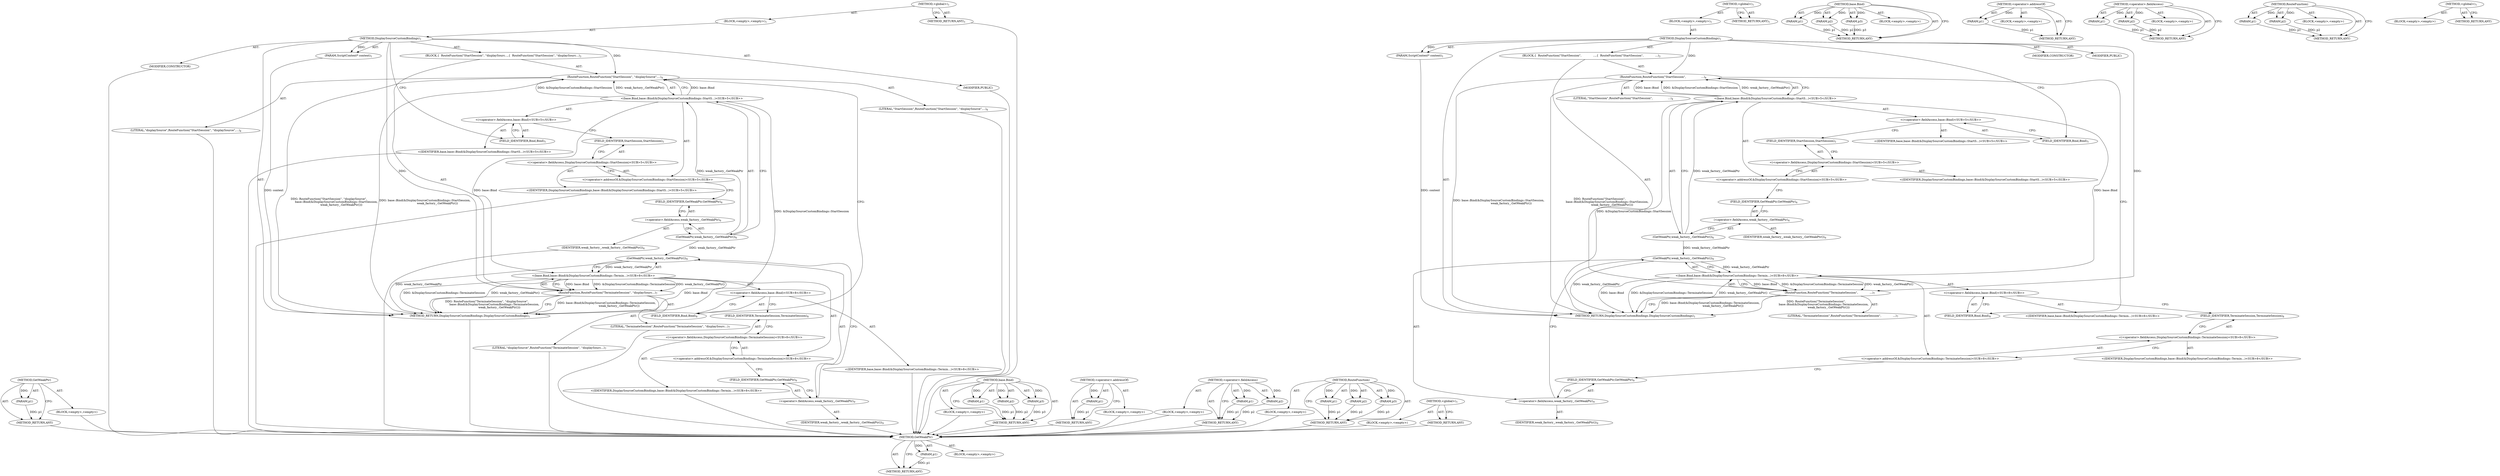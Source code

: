 digraph "&lt;global&gt;" {
vulnerable_86 [label=<(METHOD,GetWeakPtr)>];
vulnerable_87 [label=<(PARAM,p1)>];
vulnerable_88 [label=<(BLOCK,&lt;empty&gt;,&lt;empty&gt;)>];
vulnerable_89 [label=<(METHOD_RETURN,ANY)>];
vulnerable_6 [label=<(METHOD,&lt;global&gt;)<SUB>1</SUB>>];
vulnerable_7 [label=<(BLOCK,&lt;empty&gt;,&lt;empty&gt;)<SUB>1</SUB>>];
vulnerable_8 [label=<(METHOD,DisplaySourceCustomBindings)<SUB>1</SUB>>];
vulnerable_9 [label=<(PARAM,ScriptContext* context)<SUB>1</SUB>>];
vulnerable_10 [label=<(BLOCK,{
  RouteFunction(&quot;StartSession&quot;,
             ...,{
  RouteFunction(&quot;StartSession&quot;,
             ...)<SUB>3</SUB>>];
vulnerable_11 [label=<(RouteFunction,RouteFunction(&quot;StartSession&quot;,
                 ...)<SUB>4</SUB>>];
vulnerable_12 [label=<(LITERAL,&quot;StartSession&quot;,RouteFunction(&quot;StartSession&quot;,
                 ...)<SUB>4</SUB>>];
vulnerable_13 [label="<(base.Bind,base::Bind(&amp;DisplaySourceCustomBindings::StartS...)<SUB>5</SUB>>"];
vulnerable_14 [label="<(&lt;operator&gt;.fieldAccess,base::Bind)<SUB>5</SUB>>"];
vulnerable_15 [label="<(IDENTIFIER,base,base::Bind(&amp;DisplaySourceCustomBindings::StartS...)<SUB>5</SUB>>"];
vulnerable_16 [label=<(FIELD_IDENTIFIER,Bind,Bind)<SUB>5</SUB>>];
vulnerable_17 [label="<(&lt;operator&gt;.addressOf,&amp;DisplaySourceCustomBindings::StartSession)<SUB>5</SUB>>"];
vulnerable_18 [label="<(&lt;operator&gt;.fieldAccess,DisplaySourceCustomBindings::StartSession)<SUB>5</SUB>>"];
vulnerable_19 [label="<(IDENTIFIER,DisplaySourceCustomBindings,base::Bind(&amp;DisplaySourceCustomBindings::StartS...)<SUB>5</SUB>>"];
vulnerable_20 [label=<(FIELD_IDENTIFIER,StartSession,StartSession)<SUB>5</SUB>>];
vulnerable_21 [label=<(GetWeakPtr,weak_factory_.GetWeakPtr())<SUB>6</SUB>>];
vulnerable_22 [label=<(&lt;operator&gt;.fieldAccess,weak_factory_.GetWeakPtr)<SUB>6</SUB>>];
vulnerable_23 [label=<(IDENTIFIER,weak_factory_,weak_factory_.GetWeakPtr())<SUB>6</SUB>>];
vulnerable_24 [label=<(FIELD_IDENTIFIER,GetWeakPtr,GetWeakPtr)<SUB>6</SUB>>];
vulnerable_25 [label=<(RouteFunction,RouteFunction(&quot;TerminateSession&quot;,
             ...)<SUB>7</SUB>>];
vulnerable_26 [label=<(LITERAL,&quot;TerminateSession&quot;,RouteFunction(&quot;TerminateSession&quot;,
             ...)<SUB>7</SUB>>];
vulnerable_27 [label="<(base.Bind,base::Bind(&amp;DisplaySourceCustomBindings::Termin...)<SUB>8</SUB>>"];
vulnerable_28 [label="<(&lt;operator&gt;.fieldAccess,base::Bind)<SUB>8</SUB>>"];
vulnerable_29 [label="<(IDENTIFIER,base,base::Bind(&amp;DisplaySourceCustomBindings::Termin...)<SUB>8</SUB>>"];
vulnerable_30 [label=<(FIELD_IDENTIFIER,Bind,Bind)<SUB>8</SUB>>];
vulnerable_31 [label="<(&lt;operator&gt;.addressOf,&amp;DisplaySourceCustomBindings::TerminateSession)<SUB>8</SUB>>"];
vulnerable_32 [label="<(&lt;operator&gt;.fieldAccess,DisplaySourceCustomBindings::TerminateSession)<SUB>8</SUB>>"];
vulnerable_33 [label="<(IDENTIFIER,DisplaySourceCustomBindings,base::Bind(&amp;DisplaySourceCustomBindings::Termin...)<SUB>8</SUB>>"];
vulnerable_34 [label=<(FIELD_IDENTIFIER,TerminateSession,TerminateSession)<SUB>8</SUB>>];
vulnerable_35 [label=<(GetWeakPtr,weak_factory_.GetWeakPtr())<SUB>9</SUB>>];
vulnerable_36 [label=<(&lt;operator&gt;.fieldAccess,weak_factory_.GetWeakPtr)<SUB>9</SUB>>];
vulnerable_37 [label=<(IDENTIFIER,weak_factory_,weak_factory_.GetWeakPtr())<SUB>9</SUB>>];
vulnerable_38 [label=<(FIELD_IDENTIFIER,GetWeakPtr,GetWeakPtr)<SUB>9</SUB>>];
vulnerable_39 [label=<(MODIFIER,CONSTRUCTOR)>];
vulnerable_40 [label=<(MODIFIER,PUBLIC)>];
vulnerable_41 [label=<(METHOD_RETURN,DisplaySourceCustomBindings.DisplaySourceCustomBindings)<SUB>1</SUB>>];
vulnerable_43 [label=<(METHOD_RETURN,ANY)<SUB>1</SUB>>];
vulnerable_71 [label=<(METHOD,base.Bind)>];
vulnerable_72 [label=<(PARAM,p1)>];
vulnerable_73 [label=<(PARAM,p2)>];
vulnerable_74 [label=<(PARAM,p3)>];
vulnerable_75 [label=<(BLOCK,&lt;empty&gt;,&lt;empty&gt;)>];
vulnerable_76 [label=<(METHOD_RETURN,ANY)>];
vulnerable_82 [label=<(METHOD,&lt;operator&gt;.addressOf)>];
vulnerable_83 [label=<(PARAM,p1)>];
vulnerable_84 [label=<(BLOCK,&lt;empty&gt;,&lt;empty&gt;)>];
vulnerable_85 [label=<(METHOD_RETURN,ANY)>];
vulnerable_77 [label=<(METHOD,&lt;operator&gt;.fieldAccess)>];
vulnerable_78 [label=<(PARAM,p1)>];
vulnerable_79 [label=<(PARAM,p2)>];
vulnerable_80 [label=<(BLOCK,&lt;empty&gt;,&lt;empty&gt;)>];
vulnerable_81 [label=<(METHOD_RETURN,ANY)>];
vulnerable_66 [label=<(METHOD,RouteFunction)>];
vulnerable_67 [label=<(PARAM,p1)>];
vulnerable_68 [label=<(PARAM,p2)>];
vulnerable_69 [label=<(BLOCK,&lt;empty&gt;,&lt;empty&gt;)>];
vulnerable_70 [label=<(METHOD_RETURN,ANY)>];
vulnerable_60 [label=<(METHOD,&lt;global&gt;)<SUB>1</SUB>>];
vulnerable_61 [label=<(BLOCK,&lt;empty&gt;,&lt;empty&gt;)>];
vulnerable_62 [label=<(METHOD_RETURN,ANY)>];
fixed_91 [label=<(METHOD,GetWeakPtr)>];
fixed_92 [label=<(PARAM,p1)>];
fixed_93 [label=<(BLOCK,&lt;empty&gt;,&lt;empty&gt;)>];
fixed_94 [label=<(METHOD_RETURN,ANY)>];
fixed_6 [label=<(METHOD,&lt;global&gt;)<SUB>1</SUB>>];
fixed_7 [label=<(BLOCK,&lt;empty&gt;,&lt;empty&gt;)<SUB>1</SUB>>];
fixed_8 [label=<(METHOD,DisplaySourceCustomBindings)<SUB>1</SUB>>];
fixed_9 [label=<(PARAM,ScriptContext* context)<SUB>1</SUB>>];
fixed_10 [label=<(BLOCK,{
  RouteFunction(&quot;StartSession&quot;, &quot;displaySourc...,{
  RouteFunction(&quot;StartSession&quot;, &quot;displaySourc...)<SUB>3</SUB>>];
fixed_11 [label=<(RouteFunction,RouteFunction(&quot;StartSession&quot;, &quot;displaySource&quot;,
...)<SUB>4</SUB>>];
fixed_12 [label=<(LITERAL,&quot;StartSession&quot;,RouteFunction(&quot;StartSession&quot;, &quot;displaySource&quot;,
...)<SUB>4</SUB>>];
fixed_13 [label=<(LITERAL,&quot;displaySource&quot;,RouteFunction(&quot;StartSession&quot;, &quot;displaySource&quot;,
...)<SUB>4</SUB>>];
fixed_14 [label="<(base.Bind,base::Bind(&amp;DisplaySourceCustomBindings::StartS...)<SUB>5</SUB>>"];
fixed_15 [label="<(&lt;operator&gt;.fieldAccess,base::Bind)<SUB>5</SUB>>"];
fixed_16 [label="<(IDENTIFIER,base,base::Bind(&amp;DisplaySourceCustomBindings::StartS...)<SUB>5</SUB>>"];
fixed_17 [label=<(FIELD_IDENTIFIER,Bind,Bind)<SUB>5</SUB>>];
fixed_18 [label="<(&lt;operator&gt;.addressOf,&amp;DisplaySourceCustomBindings::StartSession)<SUB>5</SUB>>"];
fixed_19 [label="<(&lt;operator&gt;.fieldAccess,DisplaySourceCustomBindings::StartSession)<SUB>5</SUB>>"];
fixed_20 [label="<(IDENTIFIER,DisplaySourceCustomBindings,base::Bind(&amp;DisplaySourceCustomBindings::StartS...)<SUB>5</SUB>>"];
fixed_21 [label=<(FIELD_IDENTIFIER,StartSession,StartSession)<SUB>5</SUB>>];
fixed_22 [label=<(GetWeakPtr,weak_factory_.GetWeakPtr())<SUB>6</SUB>>];
fixed_23 [label=<(&lt;operator&gt;.fieldAccess,weak_factory_.GetWeakPtr)<SUB>6</SUB>>];
fixed_24 [label=<(IDENTIFIER,weak_factory_,weak_factory_.GetWeakPtr())<SUB>6</SUB>>];
fixed_25 [label=<(FIELD_IDENTIFIER,GetWeakPtr,GetWeakPtr)<SUB>6</SUB>>];
fixed_26 [label=<(RouteFunction,RouteFunction(&quot;TerminateSession&quot;, &quot;displaySourc...)<SUB>7</SUB>>];
fixed_27 [label=<(LITERAL,&quot;TerminateSession&quot;,RouteFunction(&quot;TerminateSession&quot;, &quot;displaySourc...)<SUB>7</SUB>>];
fixed_28 [label=<(LITERAL,&quot;displaySource&quot;,RouteFunction(&quot;TerminateSession&quot;, &quot;displaySourc...)<SUB>7</SUB>>];
fixed_29 [label="<(base.Bind,base::Bind(&amp;DisplaySourceCustomBindings::Termin...)<SUB>8</SUB>>"];
fixed_30 [label="<(&lt;operator&gt;.fieldAccess,base::Bind)<SUB>8</SUB>>"];
fixed_31 [label="<(IDENTIFIER,base,base::Bind(&amp;DisplaySourceCustomBindings::Termin...)<SUB>8</SUB>>"];
fixed_32 [label=<(FIELD_IDENTIFIER,Bind,Bind)<SUB>8</SUB>>];
fixed_33 [label="<(&lt;operator&gt;.addressOf,&amp;DisplaySourceCustomBindings::TerminateSession)<SUB>8</SUB>>"];
fixed_34 [label="<(&lt;operator&gt;.fieldAccess,DisplaySourceCustomBindings::TerminateSession)<SUB>8</SUB>>"];
fixed_35 [label="<(IDENTIFIER,DisplaySourceCustomBindings,base::Bind(&amp;DisplaySourceCustomBindings::Termin...)<SUB>8</SUB>>"];
fixed_36 [label=<(FIELD_IDENTIFIER,TerminateSession,TerminateSession)<SUB>8</SUB>>];
fixed_37 [label=<(GetWeakPtr,weak_factory_.GetWeakPtr())<SUB>9</SUB>>];
fixed_38 [label=<(&lt;operator&gt;.fieldAccess,weak_factory_.GetWeakPtr)<SUB>9</SUB>>];
fixed_39 [label=<(IDENTIFIER,weak_factory_,weak_factory_.GetWeakPtr())<SUB>9</SUB>>];
fixed_40 [label=<(FIELD_IDENTIFIER,GetWeakPtr,GetWeakPtr)<SUB>9</SUB>>];
fixed_41 [label=<(MODIFIER,CONSTRUCTOR)>];
fixed_42 [label=<(MODIFIER,PUBLIC)>];
fixed_43 [label=<(METHOD_RETURN,DisplaySourceCustomBindings.DisplaySourceCustomBindings)<SUB>1</SUB>>];
fixed_45 [label=<(METHOD_RETURN,ANY)<SUB>1</SUB>>];
fixed_76 [label=<(METHOD,base.Bind)>];
fixed_77 [label=<(PARAM,p1)>];
fixed_78 [label=<(PARAM,p2)>];
fixed_79 [label=<(PARAM,p3)>];
fixed_80 [label=<(BLOCK,&lt;empty&gt;,&lt;empty&gt;)>];
fixed_81 [label=<(METHOD_RETURN,ANY)>];
fixed_87 [label=<(METHOD,&lt;operator&gt;.addressOf)>];
fixed_88 [label=<(PARAM,p1)>];
fixed_89 [label=<(BLOCK,&lt;empty&gt;,&lt;empty&gt;)>];
fixed_90 [label=<(METHOD_RETURN,ANY)>];
fixed_82 [label=<(METHOD,&lt;operator&gt;.fieldAccess)>];
fixed_83 [label=<(PARAM,p1)>];
fixed_84 [label=<(PARAM,p2)>];
fixed_85 [label=<(BLOCK,&lt;empty&gt;,&lt;empty&gt;)>];
fixed_86 [label=<(METHOD_RETURN,ANY)>];
fixed_70 [label=<(METHOD,RouteFunction)>];
fixed_71 [label=<(PARAM,p1)>];
fixed_72 [label=<(PARAM,p2)>];
fixed_73 [label=<(PARAM,p3)>];
fixed_74 [label=<(BLOCK,&lt;empty&gt;,&lt;empty&gt;)>];
fixed_75 [label=<(METHOD_RETURN,ANY)>];
fixed_64 [label=<(METHOD,&lt;global&gt;)<SUB>1</SUB>>];
fixed_65 [label=<(BLOCK,&lt;empty&gt;,&lt;empty&gt;)>];
fixed_66 [label=<(METHOD_RETURN,ANY)>];
vulnerable_86 -> vulnerable_87  [key=0, label="AST: "];
vulnerable_86 -> vulnerable_87  [key=1, label="DDG: "];
vulnerable_86 -> vulnerable_88  [key=0, label="AST: "];
vulnerable_86 -> vulnerable_89  [key=0, label="AST: "];
vulnerable_86 -> vulnerable_89  [key=1, label="CFG: "];
vulnerable_87 -> vulnerable_89  [key=0, label="DDG: p1"];
vulnerable_6 -> vulnerable_7  [key=0, label="AST: "];
vulnerable_6 -> vulnerable_43  [key=0, label="AST: "];
vulnerable_6 -> vulnerable_43  [key=1, label="CFG: "];
vulnerable_7 -> vulnerable_8  [key=0, label="AST: "];
vulnerable_8 -> vulnerable_9  [key=0, label="AST: "];
vulnerable_8 -> vulnerable_9  [key=1, label="DDG: "];
vulnerable_8 -> vulnerable_10  [key=0, label="AST: "];
vulnerable_8 -> vulnerable_39  [key=0, label="AST: "];
vulnerable_8 -> vulnerable_40  [key=0, label="AST: "];
vulnerable_8 -> vulnerable_41  [key=0, label="AST: "];
vulnerable_8 -> vulnerable_16  [key=0, label="CFG: "];
vulnerable_8 -> vulnerable_11  [key=0, label="DDG: "];
vulnerable_8 -> vulnerable_25  [key=0, label="DDG: "];
vulnerable_9 -> vulnerable_41  [key=0, label="DDG: context"];
vulnerable_10 -> vulnerable_11  [key=0, label="AST: "];
vulnerable_10 -> vulnerable_25  [key=0, label="AST: "];
vulnerable_11 -> vulnerable_12  [key=0, label="AST: "];
vulnerable_11 -> vulnerable_13  [key=0, label="AST: "];
vulnerable_11 -> vulnerable_30  [key=0, label="CFG: "];
vulnerable_11 -> vulnerable_41  [key=0, label="DDG: base::Bind(&amp;DisplaySourceCustomBindings::StartSession,
                            weak_factory_.GetWeakPtr())"];
vulnerable_11 -> vulnerable_41  [key=1, label="DDG: RouteFunction(&quot;StartSession&quot;,
                 base::Bind(&amp;DisplaySourceCustomBindings::StartSession,
                            weak_factory_.GetWeakPtr()))"];
vulnerable_13 -> vulnerable_14  [key=0, label="AST: "];
vulnerable_13 -> vulnerable_17  [key=0, label="AST: "];
vulnerable_13 -> vulnerable_21  [key=0, label="AST: "];
vulnerable_13 -> vulnerable_11  [key=0, label="CFG: "];
vulnerable_13 -> vulnerable_11  [key=1, label="DDG: base::Bind"];
vulnerable_13 -> vulnerable_11  [key=2, label="DDG: &amp;DisplaySourceCustomBindings::StartSession"];
vulnerable_13 -> vulnerable_11  [key=3, label="DDG: weak_factory_.GetWeakPtr()"];
vulnerable_13 -> vulnerable_41  [key=0, label="DDG: &amp;DisplaySourceCustomBindings::StartSession"];
vulnerable_13 -> vulnerable_27  [key=0, label="DDG: base::Bind"];
vulnerable_14 -> vulnerable_15  [key=0, label="AST: "];
vulnerable_14 -> vulnerable_16  [key=0, label="AST: "];
vulnerable_14 -> vulnerable_20  [key=0, label="CFG: "];
vulnerable_16 -> vulnerable_14  [key=0, label="CFG: "];
vulnerable_17 -> vulnerable_18  [key=0, label="AST: "];
vulnerable_17 -> vulnerable_24  [key=0, label="CFG: "];
vulnerable_18 -> vulnerable_19  [key=0, label="AST: "];
vulnerable_18 -> vulnerable_20  [key=0, label="AST: "];
vulnerable_18 -> vulnerable_17  [key=0, label="CFG: "];
vulnerable_20 -> vulnerable_18  [key=0, label="CFG: "];
vulnerable_21 -> vulnerable_22  [key=0, label="AST: "];
vulnerable_21 -> vulnerable_13  [key=0, label="CFG: "];
vulnerable_21 -> vulnerable_13  [key=1, label="DDG: weak_factory_.GetWeakPtr"];
vulnerable_21 -> vulnerable_35  [key=0, label="DDG: weak_factory_.GetWeakPtr"];
vulnerable_22 -> vulnerable_23  [key=0, label="AST: "];
vulnerable_22 -> vulnerable_24  [key=0, label="AST: "];
vulnerable_22 -> vulnerable_21  [key=0, label="CFG: "];
vulnerable_24 -> vulnerable_22  [key=0, label="CFG: "];
vulnerable_25 -> vulnerable_26  [key=0, label="AST: "];
vulnerable_25 -> vulnerable_27  [key=0, label="AST: "];
vulnerable_25 -> vulnerable_41  [key=0, label="CFG: "];
vulnerable_25 -> vulnerable_41  [key=1, label="DDG: base::Bind(&amp;DisplaySourceCustomBindings::TerminateSession,
                            weak_factory_.GetWeakPtr())"];
vulnerable_25 -> vulnerable_41  [key=2, label="DDG: RouteFunction(&quot;TerminateSession&quot;,
                 base::Bind(&amp;DisplaySourceCustomBindings::TerminateSession,
                            weak_factory_.GetWeakPtr()))"];
vulnerable_27 -> vulnerable_28  [key=0, label="AST: "];
vulnerable_27 -> vulnerable_31  [key=0, label="AST: "];
vulnerable_27 -> vulnerable_35  [key=0, label="AST: "];
vulnerable_27 -> vulnerable_25  [key=0, label="CFG: "];
vulnerable_27 -> vulnerable_25  [key=1, label="DDG: base::Bind"];
vulnerable_27 -> vulnerable_25  [key=2, label="DDG: &amp;DisplaySourceCustomBindings::TerminateSession"];
vulnerable_27 -> vulnerable_25  [key=3, label="DDG: weak_factory_.GetWeakPtr()"];
vulnerable_27 -> vulnerable_41  [key=0, label="DDG: base::Bind"];
vulnerable_27 -> vulnerable_41  [key=1, label="DDG: &amp;DisplaySourceCustomBindings::TerminateSession"];
vulnerable_27 -> vulnerable_41  [key=2, label="DDG: weak_factory_.GetWeakPtr()"];
vulnerable_28 -> vulnerable_29  [key=0, label="AST: "];
vulnerable_28 -> vulnerable_30  [key=0, label="AST: "];
vulnerable_28 -> vulnerable_34  [key=0, label="CFG: "];
vulnerable_30 -> vulnerable_28  [key=0, label="CFG: "];
vulnerable_31 -> vulnerable_32  [key=0, label="AST: "];
vulnerable_31 -> vulnerable_38  [key=0, label="CFG: "];
vulnerable_32 -> vulnerable_33  [key=0, label="AST: "];
vulnerable_32 -> vulnerable_34  [key=0, label="AST: "];
vulnerable_32 -> vulnerable_31  [key=0, label="CFG: "];
vulnerable_34 -> vulnerable_32  [key=0, label="CFG: "];
vulnerable_35 -> vulnerable_36  [key=0, label="AST: "];
vulnerable_35 -> vulnerable_27  [key=0, label="CFG: "];
vulnerable_35 -> vulnerable_27  [key=1, label="DDG: weak_factory_.GetWeakPtr"];
vulnerable_35 -> vulnerable_41  [key=0, label="DDG: weak_factory_.GetWeakPtr"];
vulnerable_36 -> vulnerable_37  [key=0, label="AST: "];
vulnerable_36 -> vulnerable_38  [key=0, label="AST: "];
vulnerable_36 -> vulnerable_35  [key=0, label="CFG: "];
vulnerable_38 -> vulnerable_36  [key=0, label="CFG: "];
vulnerable_71 -> vulnerable_72  [key=0, label="AST: "];
vulnerable_71 -> vulnerable_72  [key=1, label="DDG: "];
vulnerable_71 -> vulnerable_75  [key=0, label="AST: "];
vulnerable_71 -> vulnerable_73  [key=0, label="AST: "];
vulnerable_71 -> vulnerable_73  [key=1, label="DDG: "];
vulnerable_71 -> vulnerable_76  [key=0, label="AST: "];
vulnerable_71 -> vulnerable_76  [key=1, label="CFG: "];
vulnerable_71 -> vulnerable_74  [key=0, label="AST: "];
vulnerable_71 -> vulnerable_74  [key=1, label="DDG: "];
vulnerable_72 -> vulnerable_76  [key=0, label="DDG: p1"];
vulnerable_73 -> vulnerable_76  [key=0, label="DDG: p2"];
vulnerable_74 -> vulnerable_76  [key=0, label="DDG: p3"];
vulnerable_82 -> vulnerable_83  [key=0, label="AST: "];
vulnerable_82 -> vulnerable_83  [key=1, label="DDG: "];
vulnerable_82 -> vulnerable_84  [key=0, label="AST: "];
vulnerable_82 -> vulnerable_85  [key=0, label="AST: "];
vulnerable_82 -> vulnerable_85  [key=1, label="CFG: "];
vulnerable_83 -> vulnerable_85  [key=0, label="DDG: p1"];
vulnerable_77 -> vulnerable_78  [key=0, label="AST: "];
vulnerable_77 -> vulnerable_78  [key=1, label="DDG: "];
vulnerable_77 -> vulnerable_80  [key=0, label="AST: "];
vulnerable_77 -> vulnerable_79  [key=0, label="AST: "];
vulnerable_77 -> vulnerable_79  [key=1, label="DDG: "];
vulnerable_77 -> vulnerable_81  [key=0, label="AST: "];
vulnerable_77 -> vulnerable_81  [key=1, label="CFG: "];
vulnerable_78 -> vulnerable_81  [key=0, label="DDG: p1"];
vulnerable_79 -> vulnerable_81  [key=0, label="DDG: p2"];
vulnerable_66 -> vulnerable_67  [key=0, label="AST: "];
vulnerable_66 -> vulnerable_67  [key=1, label="DDG: "];
vulnerable_66 -> vulnerable_69  [key=0, label="AST: "];
vulnerable_66 -> vulnerable_68  [key=0, label="AST: "];
vulnerable_66 -> vulnerable_68  [key=1, label="DDG: "];
vulnerable_66 -> vulnerable_70  [key=0, label="AST: "];
vulnerable_66 -> vulnerable_70  [key=1, label="CFG: "];
vulnerable_67 -> vulnerable_70  [key=0, label="DDG: p1"];
vulnerable_68 -> vulnerable_70  [key=0, label="DDG: p2"];
vulnerable_60 -> vulnerable_61  [key=0, label="AST: "];
vulnerable_60 -> vulnerable_62  [key=0, label="AST: "];
vulnerable_60 -> vulnerable_62  [key=1, label="CFG: "];
fixed_91 -> fixed_92  [key=0, label="AST: "];
fixed_91 -> fixed_92  [key=1, label="DDG: "];
fixed_91 -> fixed_93  [key=0, label="AST: "];
fixed_91 -> fixed_94  [key=0, label="AST: "];
fixed_91 -> fixed_94  [key=1, label="CFG: "];
fixed_92 -> fixed_94  [key=0, label="DDG: p1"];
fixed_93 -> vulnerable_86  [key=0];
fixed_94 -> vulnerable_86  [key=0];
fixed_6 -> fixed_7  [key=0, label="AST: "];
fixed_6 -> fixed_45  [key=0, label="AST: "];
fixed_6 -> fixed_45  [key=1, label="CFG: "];
fixed_7 -> fixed_8  [key=0, label="AST: "];
fixed_8 -> fixed_9  [key=0, label="AST: "];
fixed_8 -> fixed_9  [key=1, label="DDG: "];
fixed_8 -> fixed_10  [key=0, label="AST: "];
fixed_8 -> fixed_41  [key=0, label="AST: "];
fixed_8 -> fixed_42  [key=0, label="AST: "];
fixed_8 -> fixed_43  [key=0, label="AST: "];
fixed_8 -> fixed_17  [key=0, label="CFG: "];
fixed_8 -> fixed_11  [key=0, label="DDG: "];
fixed_8 -> fixed_26  [key=0, label="DDG: "];
fixed_9 -> fixed_43  [key=0, label="DDG: context"];
fixed_10 -> fixed_11  [key=0, label="AST: "];
fixed_10 -> fixed_26  [key=0, label="AST: "];
fixed_11 -> fixed_12  [key=0, label="AST: "];
fixed_11 -> fixed_13  [key=0, label="AST: "];
fixed_11 -> fixed_14  [key=0, label="AST: "];
fixed_11 -> fixed_32  [key=0, label="CFG: "];
fixed_11 -> fixed_43  [key=0, label="DDG: base::Bind(&amp;DisplaySourceCustomBindings::StartSession,
                            weak_factory_.GetWeakPtr())"];
fixed_11 -> fixed_43  [key=1, label="DDG: RouteFunction(&quot;StartSession&quot;, &quot;displaySource&quot;,
                 base::Bind(&amp;DisplaySourceCustomBindings::StartSession,
                            weak_factory_.GetWeakPtr()))"];
fixed_12 -> vulnerable_86  [key=0];
fixed_13 -> vulnerable_86  [key=0];
fixed_14 -> fixed_15  [key=0, label="AST: "];
fixed_14 -> fixed_18  [key=0, label="AST: "];
fixed_14 -> fixed_22  [key=0, label="AST: "];
fixed_14 -> fixed_11  [key=0, label="CFG: "];
fixed_14 -> fixed_11  [key=1, label="DDG: base::Bind"];
fixed_14 -> fixed_11  [key=2, label="DDG: &amp;DisplaySourceCustomBindings::StartSession"];
fixed_14 -> fixed_11  [key=3, label="DDG: weak_factory_.GetWeakPtr()"];
fixed_14 -> fixed_43  [key=0, label="DDG: &amp;DisplaySourceCustomBindings::StartSession"];
fixed_14 -> fixed_29  [key=0, label="DDG: base::Bind"];
fixed_15 -> fixed_16  [key=0, label="AST: "];
fixed_15 -> fixed_17  [key=0, label="AST: "];
fixed_15 -> fixed_21  [key=0, label="CFG: "];
fixed_16 -> vulnerable_86  [key=0];
fixed_17 -> fixed_15  [key=0, label="CFG: "];
fixed_18 -> fixed_19  [key=0, label="AST: "];
fixed_18 -> fixed_25  [key=0, label="CFG: "];
fixed_19 -> fixed_20  [key=0, label="AST: "];
fixed_19 -> fixed_21  [key=0, label="AST: "];
fixed_19 -> fixed_18  [key=0, label="CFG: "];
fixed_20 -> vulnerable_86  [key=0];
fixed_21 -> fixed_19  [key=0, label="CFG: "];
fixed_22 -> fixed_23  [key=0, label="AST: "];
fixed_22 -> fixed_14  [key=0, label="CFG: "];
fixed_22 -> fixed_14  [key=1, label="DDG: weak_factory_.GetWeakPtr"];
fixed_22 -> fixed_37  [key=0, label="DDG: weak_factory_.GetWeakPtr"];
fixed_23 -> fixed_24  [key=0, label="AST: "];
fixed_23 -> fixed_25  [key=0, label="AST: "];
fixed_23 -> fixed_22  [key=0, label="CFG: "];
fixed_24 -> vulnerable_86  [key=0];
fixed_25 -> fixed_23  [key=0, label="CFG: "];
fixed_26 -> fixed_27  [key=0, label="AST: "];
fixed_26 -> fixed_28  [key=0, label="AST: "];
fixed_26 -> fixed_29  [key=0, label="AST: "];
fixed_26 -> fixed_43  [key=0, label="CFG: "];
fixed_26 -> fixed_43  [key=1, label="DDG: base::Bind(&amp;DisplaySourceCustomBindings::TerminateSession,
                            weak_factory_.GetWeakPtr())"];
fixed_26 -> fixed_43  [key=2, label="DDG: RouteFunction(&quot;TerminateSession&quot;, &quot;displaySource&quot;,
                 base::Bind(&amp;DisplaySourceCustomBindings::TerminateSession,
                            weak_factory_.GetWeakPtr()))"];
fixed_27 -> vulnerable_86  [key=0];
fixed_28 -> vulnerable_86  [key=0];
fixed_29 -> fixed_30  [key=0, label="AST: "];
fixed_29 -> fixed_33  [key=0, label="AST: "];
fixed_29 -> fixed_37  [key=0, label="AST: "];
fixed_29 -> fixed_26  [key=0, label="CFG: "];
fixed_29 -> fixed_26  [key=1, label="DDG: base::Bind"];
fixed_29 -> fixed_26  [key=2, label="DDG: &amp;DisplaySourceCustomBindings::TerminateSession"];
fixed_29 -> fixed_26  [key=3, label="DDG: weak_factory_.GetWeakPtr()"];
fixed_29 -> fixed_43  [key=0, label="DDG: base::Bind"];
fixed_29 -> fixed_43  [key=1, label="DDG: &amp;DisplaySourceCustomBindings::TerminateSession"];
fixed_29 -> fixed_43  [key=2, label="DDG: weak_factory_.GetWeakPtr()"];
fixed_30 -> fixed_31  [key=0, label="AST: "];
fixed_30 -> fixed_32  [key=0, label="AST: "];
fixed_30 -> fixed_36  [key=0, label="CFG: "];
fixed_31 -> vulnerable_86  [key=0];
fixed_32 -> fixed_30  [key=0, label="CFG: "];
fixed_33 -> fixed_34  [key=0, label="AST: "];
fixed_33 -> fixed_40  [key=0, label="CFG: "];
fixed_34 -> fixed_35  [key=0, label="AST: "];
fixed_34 -> fixed_36  [key=0, label="AST: "];
fixed_34 -> fixed_33  [key=0, label="CFG: "];
fixed_35 -> vulnerable_86  [key=0];
fixed_36 -> fixed_34  [key=0, label="CFG: "];
fixed_37 -> fixed_38  [key=0, label="AST: "];
fixed_37 -> fixed_29  [key=0, label="CFG: "];
fixed_37 -> fixed_29  [key=1, label="DDG: weak_factory_.GetWeakPtr"];
fixed_37 -> fixed_43  [key=0, label="DDG: weak_factory_.GetWeakPtr"];
fixed_38 -> fixed_39  [key=0, label="AST: "];
fixed_38 -> fixed_40  [key=0, label="AST: "];
fixed_38 -> fixed_37  [key=0, label="CFG: "];
fixed_39 -> vulnerable_86  [key=0];
fixed_40 -> fixed_38  [key=0, label="CFG: "];
fixed_41 -> vulnerable_86  [key=0];
fixed_42 -> vulnerable_86  [key=0];
fixed_43 -> vulnerable_86  [key=0];
fixed_45 -> vulnerable_86  [key=0];
fixed_76 -> fixed_77  [key=0, label="AST: "];
fixed_76 -> fixed_77  [key=1, label="DDG: "];
fixed_76 -> fixed_80  [key=0, label="AST: "];
fixed_76 -> fixed_78  [key=0, label="AST: "];
fixed_76 -> fixed_78  [key=1, label="DDG: "];
fixed_76 -> fixed_81  [key=0, label="AST: "];
fixed_76 -> fixed_81  [key=1, label="CFG: "];
fixed_76 -> fixed_79  [key=0, label="AST: "];
fixed_76 -> fixed_79  [key=1, label="DDG: "];
fixed_77 -> fixed_81  [key=0, label="DDG: p1"];
fixed_78 -> fixed_81  [key=0, label="DDG: p2"];
fixed_79 -> fixed_81  [key=0, label="DDG: p3"];
fixed_80 -> vulnerable_86  [key=0];
fixed_81 -> vulnerable_86  [key=0];
fixed_87 -> fixed_88  [key=0, label="AST: "];
fixed_87 -> fixed_88  [key=1, label="DDG: "];
fixed_87 -> fixed_89  [key=0, label="AST: "];
fixed_87 -> fixed_90  [key=0, label="AST: "];
fixed_87 -> fixed_90  [key=1, label="CFG: "];
fixed_88 -> fixed_90  [key=0, label="DDG: p1"];
fixed_89 -> vulnerable_86  [key=0];
fixed_90 -> vulnerable_86  [key=0];
fixed_82 -> fixed_83  [key=0, label="AST: "];
fixed_82 -> fixed_83  [key=1, label="DDG: "];
fixed_82 -> fixed_85  [key=0, label="AST: "];
fixed_82 -> fixed_84  [key=0, label="AST: "];
fixed_82 -> fixed_84  [key=1, label="DDG: "];
fixed_82 -> fixed_86  [key=0, label="AST: "];
fixed_82 -> fixed_86  [key=1, label="CFG: "];
fixed_83 -> fixed_86  [key=0, label="DDG: p1"];
fixed_84 -> fixed_86  [key=0, label="DDG: p2"];
fixed_85 -> vulnerable_86  [key=0];
fixed_86 -> vulnerable_86  [key=0];
fixed_70 -> fixed_71  [key=0, label="AST: "];
fixed_70 -> fixed_71  [key=1, label="DDG: "];
fixed_70 -> fixed_74  [key=0, label="AST: "];
fixed_70 -> fixed_72  [key=0, label="AST: "];
fixed_70 -> fixed_72  [key=1, label="DDG: "];
fixed_70 -> fixed_75  [key=0, label="AST: "];
fixed_70 -> fixed_75  [key=1, label="CFG: "];
fixed_70 -> fixed_73  [key=0, label="AST: "];
fixed_70 -> fixed_73  [key=1, label="DDG: "];
fixed_71 -> fixed_75  [key=0, label="DDG: p1"];
fixed_72 -> fixed_75  [key=0, label="DDG: p2"];
fixed_73 -> fixed_75  [key=0, label="DDG: p3"];
fixed_74 -> vulnerable_86  [key=0];
fixed_75 -> vulnerable_86  [key=0];
fixed_64 -> fixed_65  [key=0, label="AST: "];
fixed_64 -> fixed_66  [key=0, label="AST: "];
fixed_64 -> fixed_66  [key=1, label="CFG: "];
fixed_65 -> vulnerable_86  [key=0];
fixed_66 -> vulnerable_86  [key=0];
}
